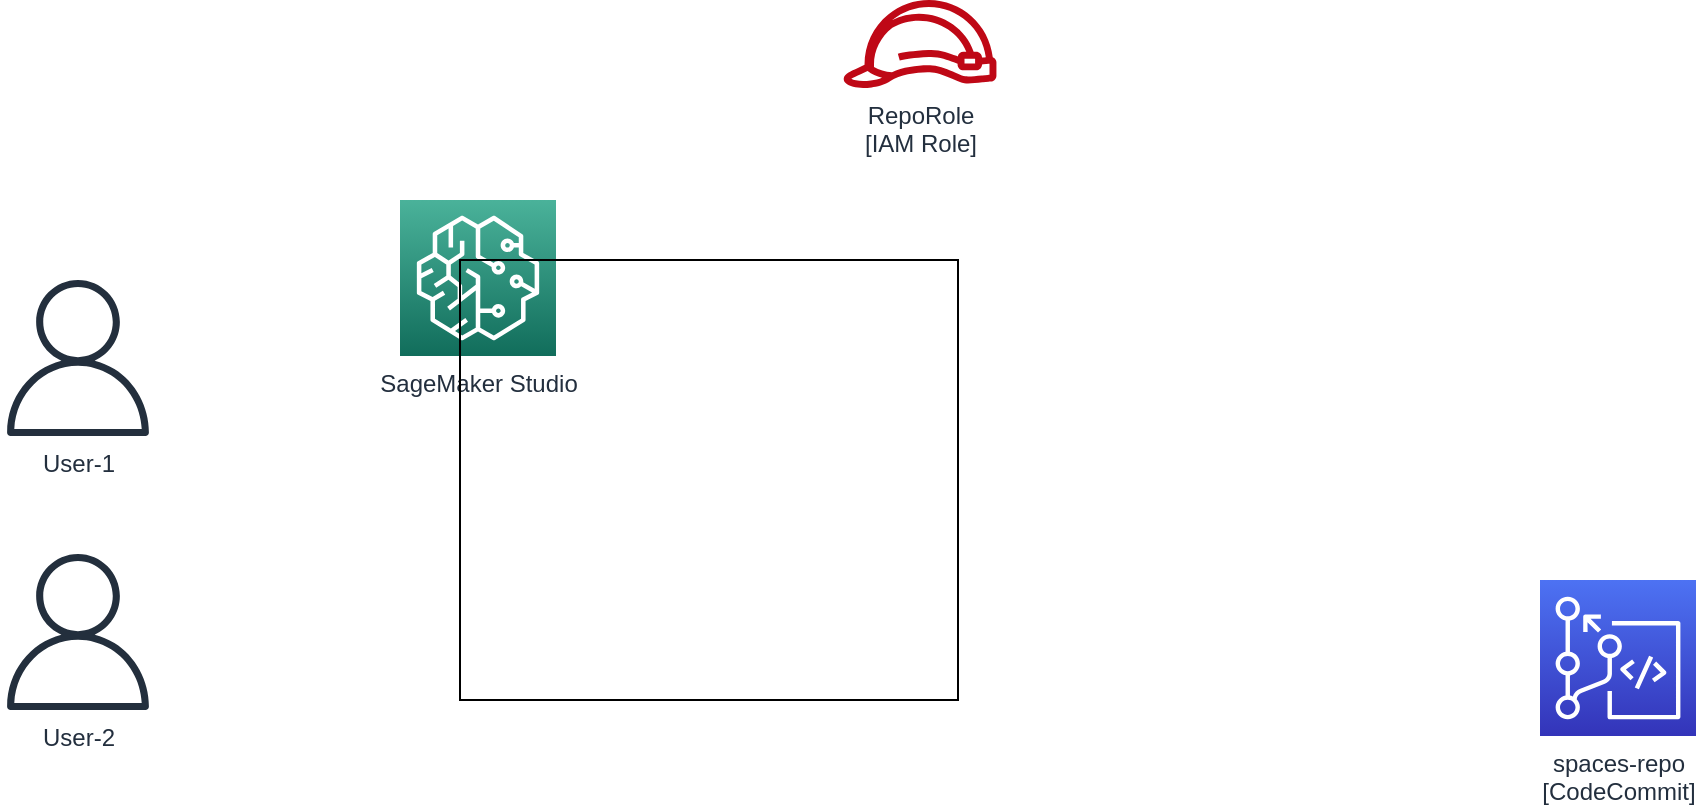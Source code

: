 <mxfile version="20.8.16" type="device"><diagram name="Page-1" id="IHduSTzlJ1jHfUoNRwL3"><mxGraphModel dx="1434" dy="769" grid="1" gridSize="10" guides="1" tooltips="1" connect="1" arrows="1" fold="1" page="1" pageScale="1" pageWidth="1100" pageHeight="850" math="0" shadow="0"><root><mxCell id="0"/><mxCell id="1" parent="0"/><mxCell id="nN8mAS5ffenivPybOtD6-1" value="User-1" style="sketch=0;outlineConnect=0;fontColor=#232F3E;gradientColor=none;fillColor=#232F3D;strokeColor=none;dashed=0;verticalLabelPosition=bottom;verticalAlign=top;align=center;html=1;fontSize=12;fontStyle=0;aspect=fixed;pointerEvents=1;shape=mxgraph.aws4.user;" vertex="1" parent="1"><mxGeometry x="90" y="210" width="78" height="78" as="geometry"/></mxCell><mxCell id="nN8mAS5ffenivPybOtD6-2" value="User-2" style="sketch=0;outlineConnect=0;fontColor=#232F3E;gradientColor=none;fillColor=#232F3D;strokeColor=none;dashed=0;verticalLabelPosition=bottom;verticalAlign=top;align=center;html=1;fontSize=12;fontStyle=0;aspect=fixed;pointerEvents=1;shape=mxgraph.aws4.user;" vertex="1" parent="1"><mxGeometry x="90" y="347" width="78" height="78" as="geometry"/></mxCell><mxCell id="nN8mAS5ffenivPybOtD6-3" value="SageMaker Studio" style="sketch=0;points=[[0,0,0],[0.25,0,0],[0.5,0,0],[0.75,0,0],[1,0,0],[0,1,0],[0.25,1,0],[0.5,1,0],[0.75,1,0],[1,1,0],[0,0.25,0],[0,0.5,0],[0,0.75,0],[1,0.25,0],[1,0.5,0],[1,0.75,0]];outlineConnect=0;fontColor=#232F3E;gradientColor=#4AB29A;gradientDirection=north;fillColor=#116D5B;strokeColor=#ffffff;dashed=0;verticalLabelPosition=bottom;verticalAlign=top;align=center;html=1;fontSize=12;fontStyle=0;aspect=fixed;shape=mxgraph.aws4.resourceIcon;resIcon=mxgraph.aws4.sagemaker;" vertex="1" parent="1"><mxGeometry x="290" y="170" width="78" height="78" as="geometry"/></mxCell><mxCell id="nN8mAS5ffenivPybOtD6-4" value="&lt;div&gt;spaces-repo&lt;/div&gt;&lt;div&gt;[CodeCommit]&lt;/div&gt;" style="sketch=0;points=[[0,0,0],[0.25,0,0],[0.5,0,0],[0.75,0,0],[1,0,0],[0,1,0],[0.25,1,0],[0.5,1,0],[0.75,1,0],[1,1,0],[0,0.25,0],[0,0.5,0],[0,0.75,0],[1,0.25,0],[1,0.5,0],[1,0.75,0]];outlineConnect=0;fontColor=#232F3E;gradientColor=#4D72F3;gradientDirection=north;fillColor=#3334B9;strokeColor=#ffffff;dashed=0;verticalLabelPosition=bottom;verticalAlign=top;align=center;html=1;fontSize=12;fontStyle=0;aspect=fixed;shape=mxgraph.aws4.resourceIcon;resIcon=mxgraph.aws4.codecommit;" vertex="1" parent="1"><mxGeometry x="860" y="360" width="78" height="78" as="geometry"/></mxCell><mxCell id="nN8mAS5ffenivPybOtD6-5" value="RepoRole&lt;br&gt;[IAM Role]" style="sketch=0;outlineConnect=0;fontColor=#232F3E;gradientColor=none;fillColor=#BF0816;strokeColor=none;dashed=0;verticalLabelPosition=bottom;verticalAlign=top;align=center;html=1;fontSize=12;fontStyle=0;aspect=fixed;pointerEvents=1;shape=mxgraph.aws4.role;" vertex="1" parent="1"><mxGeometry x="511" y="70" width="78" height="44" as="geometry"/></mxCell><mxCell id="nN8mAS5ffenivPybOtD6-6" value="" style="rounded=0;whiteSpace=wrap;html=1;fontColor=#000000;fillColor=none;" vertex="1" parent="1"><mxGeometry x="320" y="200" width="249" height="220" as="geometry"/></mxCell></root></mxGraphModel></diagram></mxfile>